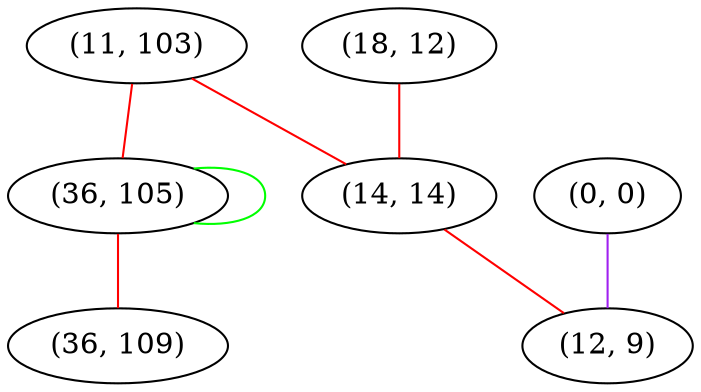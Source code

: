 graph "" {
"(11, 103)";
"(0, 0)";
"(36, 105)";
"(18, 12)";
"(36, 109)";
"(14, 14)";
"(12, 9)";
"(11, 103)" -- "(36, 105)"  [color=red, key=0, weight=1];
"(11, 103)" -- "(14, 14)"  [color=red, key=0, weight=1];
"(0, 0)" -- "(12, 9)"  [color=purple, key=0, weight=4];
"(36, 105)" -- "(36, 109)"  [color=red, key=0, weight=1];
"(36, 105)" -- "(36, 105)"  [color=green, key=0, weight=2];
"(18, 12)" -- "(14, 14)"  [color=red, key=0, weight=1];
"(14, 14)" -- "(12, 9)"  [color=red, key=0, weight=1];
}
